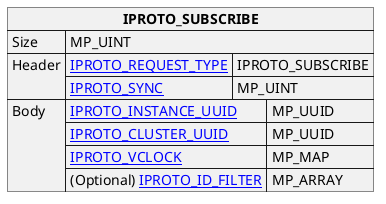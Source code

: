 @startuml

skinparam map {
    HyperlinkColor #0077FF
    FontColor #313131
    BorderColor #313131
    BackgroundColor transparent
}

json "**IPROTO_SUBSCRIBE**" as subscribe_request {
    "Size": "MP_UINT",
    "Header": {
      "[[https://tarantool.io/en/doc/latest/dev_guide/internals/iproto/keys IPROTO_REQUEST_TYPE]]": "IPROTO_SUBSCRIBE",
      "[[https://tarantool.io/en/doc/latest/dev_guide/internals/iproto/keys IPROTO_SYNC]]": "MP_UINT"
    },
    "Body": {
      "[[https://tarantool.io/en/doc/latest/dev_guide/internals/iproto/keys IPROTO_INSTANCE_UUID]]": "MP_UUID",
      "[[https://tarantool.io/en/doc/latest/dev_guide/internals/iproto/keys IPROTO_CLUSTER_UUID]]": "MP_UUID",
      "[[https://tarantool.io/en/doc/latest/dev_guide/internals/iproto/keys IPROTO_VCLOCK]]": "MP_MAP",
      "(Optional) [[https://tarantool.io/en/doc/latest/dev_guide/internals/iproto/keys IPROTO_ID_FILTER]]": "MP_ARRAY"
    }
}

@enduml
